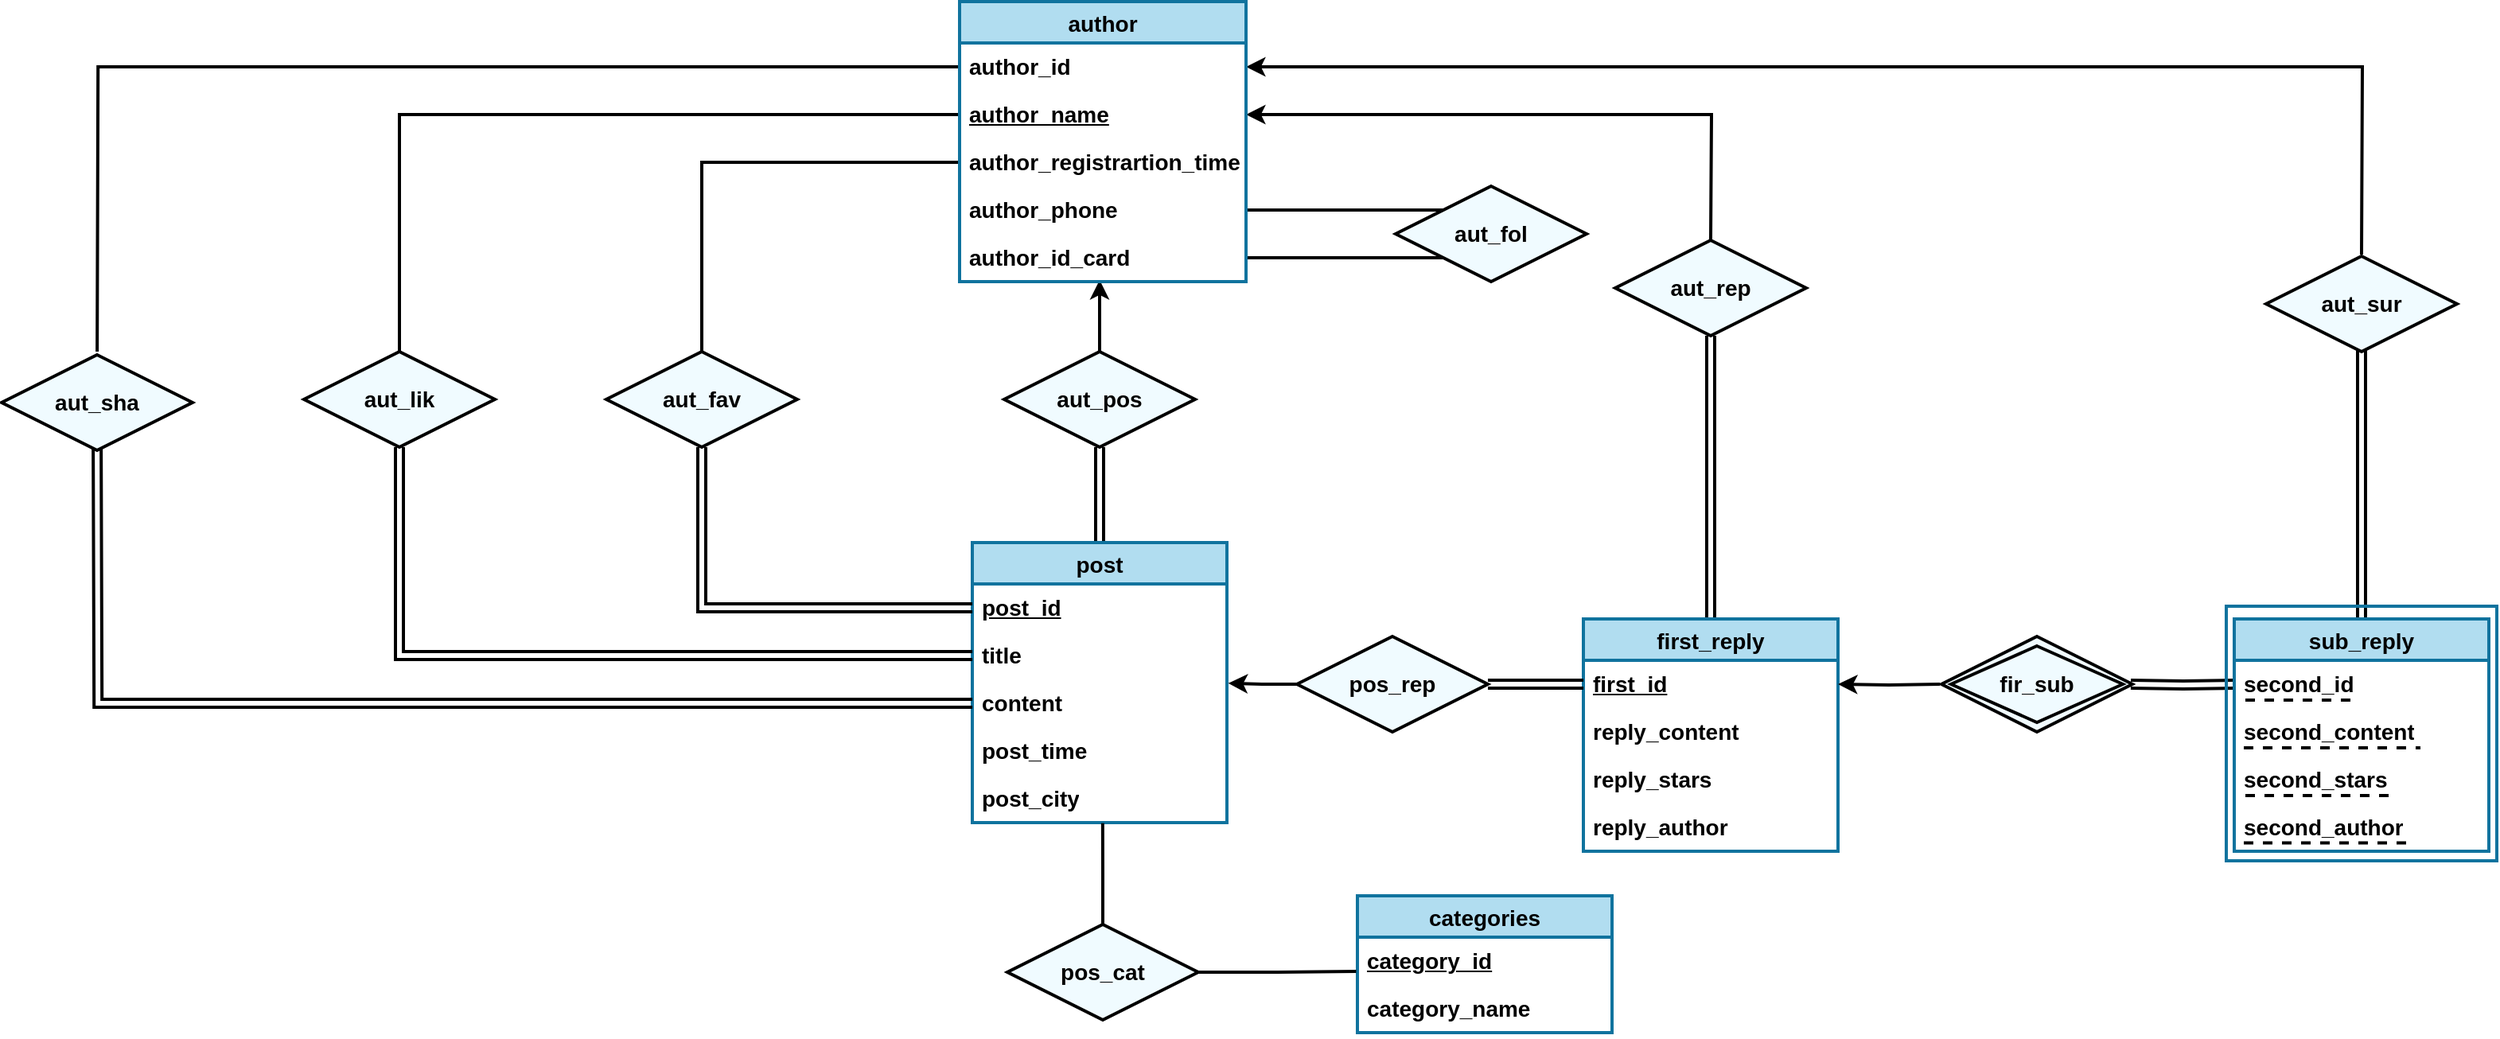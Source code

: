 <mxfile version="21.2.1" type="device">
  <diagram id="R2lEEEUBdFMjLlhIrx00" name="Page-1">
    <mxGraphModel dx="699" dy="368" grid="0" gridSize="10" guides="1" tooltips="1" connect="1" arrows="1" fold="1" page="1" pageScale="1" pageWidth="1654" pageHeight="1169" background="none" math="0" shadow="0" extFonts="Permanent Marker^https://fonts.googleapis.com/css?family=Permanent+Marker">
      <root>
        <mxCell id="0" />
        <mxCell id="1" parent="0" />
        <mxCell id="TJj4BuZzhcZqVVcRP8aC-71" style="edgeStyle=orthogonalEdgeStyle;shape=link;rounded=0;orthogonalLoop=1;jettySize=auto;html=1;entryX=0.5;entryY=1;entryDx=0;entryDy=0;labelBackgroundColor=default;strokeColor=default;fontFamily=Helvetica;fontSize=14;fontColor=default;endArrow=none;endFill=0;strokeWidth=2;fontStyle=1" parent="1" source="TJj4BuZzhcZqVVcRP8aC-58" target="TJj4BuZzhcZqVVcRP8aC-66" edge="1">
          <mxGeometry relative="1" as="geometry" />
        </mxCell>
        <mxCell id="TJj4BuZzhcZqVVcRP8aC-58" value="post" style="swimlane;fontStyle=1;childLayout=stackLayout;horizontal=1;startSize=26;horizontalStack=0;resizeParent=1;resizeParentMax=0;resizeLast=0;collapsible=1;marginBottom=0;align=center;fontSize=14;fillStyle=auto;swimlaneLine=1;glass=0;shadow=0;rounded=0;fixDash=0;direction=east;strokeWidth=2;fillColor=#b1ddf0;strokeColor=#10739e;" parent="1" vertex="1">
          <mxGeometry x="652" y="470" width="160" height="176" as="geometry">
            <mxRectangle x="740" y="400" width="80" height="30" as="alternateBounds" />
          </mxGeometry>
        </mxCell>
        <mxCell id="TJj4BuZzhcZqVVcRP8aC-59" value="&lt;span style=&quot;font-size: 14px;&quot;&gt;post_id&lt;/span&gt;" style="text;strokeColor=none;fillColor=none;spacingLeft=4;spacingRight=4;overflow=hidden;rotatable=0;points=[[0,0.5],[1,0.5]];portConstraint=eastwest;fontSize=14;whiteSpace=wrap;html=1;fontStyle=5;strokeWidth=2;" parent="TJj4BuZzhcZqVVcRP8aC-58" vertex="1">
          <mxGeometry y="26" width="160" height="30" as="geometry" />
        </mxCell>
        <mxCell id="TJj4BuZzhcZqVVcRP8aC-60" value="title" style="text;strokeColor=none;fillColor=none;spacingLeft=4;spacingRight=4;overflow=hidden;rotatable=0;points=[[0,0.5],[1,0.5]];portConstraint=eastwest;fontSize=14;whiteSpace=wrap;html=1;fontStyle=1;strokeWidth=2;" parent="TJj4BuZzhcZqVVcRP8aC-58" vertex="1">
          <mxGeometry y="56" width="160" height="30" as="geometry" />
        </mxCell>
        <mxCell id="TJj4BuZzhcZqVVcRP8aC-61" value="content" style="text;strokeColor=none;fillColor=none;spacingLeft=4;spacingRight=4;overflow=hidden;rotatable=0;points=[[0,0.5],[1,0.5]];portConstraint=eastwest;fontSize=14;whiteSpace=wrap;html=1;strokeWidth=2;fontStyle=1" parent="TJj4BuZzhcZqVVcRP8aC-58" vertex="1">
          <mxGeometry y="86" width="160" height="30" as="geometry" />
        </mxCell>
        <mxCell id="TJj4BuZzhcZqVVcRP8aC-62" value="post_time" style="text;strokeColor=none;fillColor=none;spacingLeft=4;spacingRight=4;overflow=hidden;rotatable=0;points=[[0,0.5],[1,0.5]];portConstraint=eastwest;fontSize=14;whiteSpace=wrap;html=1;strokeWidth=2;fontStyle=1" parent="TJj4BuZzhcZqVVcRP8aC-58" vertex="1">
          <mxGeometry y="116" width="160" height="30" as="geometry" />
        </mxCell>
        <mxCell id="TJj4BuZzhcZqVVcRP8aC-63" value="post_city" style="text;strokeColor=none;fillColor=none;spacingLeft=4;spacingRight=4;overflow=hidden;rotatable=0;points=[[0,0.5],[1,0.5]];portConstraint=eastwest;fontSize=14;whiteSpace=wrap;html=1;strokeWidth=2;fontStyle=1" parent="TJj4BuZzhcZqVVcRP8aC-58" vertex="1">
          <mxGeometry y="146" width="160" height="30" as="geometry" />
        </mxCell>
        <mxCell id="TJj4BuZzhcZqVVcRP8aC-70" style="edgeStyle=orthogonalEdgeStyle;shape=connector;rounded=0;orthogonalLoop=1;jettySize=auto;html=1;labelBackgroundColor=default;strokeColor=default;fontFamily=Helvetica;fontSize=14;fontColor=default;endArrow=classic;strokeWidth=2;fontStyle=1" parent="1" source="TJj4BuZzhcZqVVcRP8aC-66" edge="1">
          <mxGeometry relative="1" as="geometry">
            <mxPoint x="732" y="305" as="targetPoint" />
          </mxGeometry>
        </mxCell>
        <mxCell id="TJj4BuZzhcZqVVcRP8aC-66" value="aut_pos" style="shape=rhombus;perimeter=rhombusPerimeter;whiteSpace=wrap;html=1;align=center;strokeWidth=2;fontSize=14;fontStyle=1;fillColor=#F0FBFF;" parent="1" vertex="1">
          <mxGeometry x="672" y="350" width="120" height="60" as="geometry" />
        </mxCell>
        <mxCell id="TJj4BuZzhcZqVVcRP8aC-72" value="categories" style="swimlane;fontStyle=1;childLayout=stackLayout;horizontal=1;startSize=26;horizontalStack=0;resizeParent=1;resizeParentMax=0;resizeLast=0;collapsible=1;marginBottom=0;align=center;fontSize=14;strokeWidth=2;fillColor=#b1ddf0;strokeColor=#10739e;" parent="1" vertex="1">
          <mxGeometry x="894" y="692" width="160" height="86" as="geometry" />
        </mxCell>
        <mxCell id="TJj4BuZzhcZqVVcRP8aC-73" value="&lt;u style=&quot;font-size: 14px;&quot;&gt;category_id&lt;/u&gt;" style="text;strokeColor=none;fillColor=none;spacingLeft=4;spacingRight=4;overflow=hidden;rotatable=0;points=[[0,0.5],[1,0.5]];portConstraint=eastwest;fontSize=14;whiteSpace=wrap;html=1;fontStyle=1;strokeWidth=2;" parent="TJj4BuZzhcZqVVcRP8aC-72" vertex="1">
          <mxGeometry y="26" width="160" height="30" as="geometry" />
        </mxCell>
        <mxCell id="TJj4BuZzhcZqVVcRP8aC-74" value="category_name" style="text;strokeColor=none;fillColor=none;spacingLeft=4;spacingRight=4;overflow=hidden;rotatable=0;points=[[0,0.5],[1,0.5]];portConstraint=eastwest;fontSize=14;whiteSpace=wrap;html=1;strokeWidth=2;fontStyle=1" parent="TJj4BuZzhcZqVVcRP8aC-72" vertex="1">
          <mxGeometry y="56" width="160" height="30" as="geometry" />
        </mxCell>
        <mxCell id="e0K9_U_sGP0jVdVus5Va-16" style="edgeStyle=orthogonalEdgeStyle;rounded=0;orthogonalLoop=1;jettySize=auto;html=1;entryX=0.512;entryY=1.013;entryDx=0;entryDy=0;entryPerimeter=0;endArrow=none;endFill=0;strokeWidth=2;fontSize=14;fontStyle=1" parent="1" source="TJj4BuZzhcZqVVcRP8aC-81" target="TJj4BuZzhcZqVVcRP8aC-63" edge="1">
          <mxGeometry relative="1" as="geometry">
            <mxPoint x="734" y="660" as="targetPoint" />
          </mxGeometry>
        </mxCell>
        <mxCell id="e0K9_U_sGP0jVdVus5Va-17" style="edgeStyle=orthogonalEdgeStyle;rounded=0;orthogonalLoop=1;jettySize=auto;html=1;entryX=-0.005;entryY=0.715;entryDx=0;entryDy=0;entryPerimeter=0;endArrow=none;endFill=0;strokeWidth=2;fontSize=14;fontStyle=1" parent="1" source="TJj4BuZzhcZqVVcRP8aC-81" target="TJj4BuZzhcZqVVcRP8aC-73" edge="1">
          <mxGeometry relative="1" as="geometry" />
        </mxCell>
        <mxCell id="TJj4BuZzhcZqVVcRP8aC-81" value="pos_cat" style="shape=rhombus;perimeter=rhombusPerimeter;whiteSpace=wrap;html=1;align=center;strokeWidth=2;fontSize=14;fontStyle=1;fillColor=#F0FBFF;" parent="1" vertex="1">
          <mxGeometry x="674" y="710" width="120" height="60" as="geometry" />
        </mxCell>
        <mxCell id="e0K9_U_sGP0jVdVus5Va-12" style="edgeStyle=orthogonalEdgeStyle;rounded=0;orthogonalLoop=1;jettySize=auto;html=1;entryX=0.5;entryY=1;entryDx=0;entryDy=0;shape=link;strokeWidth=2;fontSize=14;fontStyle=1" parent="1" source="TJj4BuZzhcZqVVcRP8aC-145" edge="1">
          <mxGeometry relative="1" as="geometry">
            <mxPoint x="1116" y="340" as="targetPoint" />
          </mxGeometry>
        </mxCell>
        <mxCell id="TJj4BuZzhcZqVVcRP8aC-145" value="first_reply" style="swimlane;fontStyle=1;childLayout=stackLayout;horizontal=1;startSize=26;horizontalStack=0;resizeParent=1;resizeParentMax=0;resizeLast=0;collapsible=1;marginBottom=0;align=center;fontSize=14;fillStyle=auto;swimlaneLine=1;glass=0;shadow=0;rounded=0;fixDash=0;direction=east;strokeWidth=2;fillColor=#b1ddf0;strokeColor=#10739e;" parent="1" vertex="1">
          <mxGeometry x="1036" y="518" width="160" height="146" as="geometry">
            <mxRectangle x="740" y="400" width="80" height="30" as="alternateBounds" />
          </mxGeometry>
        </mxCell>
        <mxCell id="TJj4BuZzhcZqVVcRP8aC-148" value="first_id" style="text;strokeColor=none;fillColor=none;spacingLeft=4;spacingRight=4;overflow=hidden;rotatable=0;points=[[0,0.5],[1,0.5]];portConstraint=eastwest;fontSize=14;whiteSpace=wrap;html=1;fontStyle=5;strokeWidth=2;" parent="TJj4BuZzhcZqVVcRP8aC-145" vertex="1">
          <mxGeometry y="26" width="160" height="30" as="geometry" />
        </mxCell>
        <mxCell id="TJj4BuZzhcZqVVcRP8aC-150" value="reply_content" style="text;strokeColor=none;fillColor=none;spacingLeft=4;spacingRight=4;overflow=hidden;rotatable=0;points=[[0,0.5],[1,0.5]];portConstraint=eastwest;fontSize=14;whiteSpace=wrap;html=1;strokeWidth=2;fontStyle=1" parent="TJj4BuZzhcZqVVcRP8aC-145" vertex="1">
          <mxGeometry y="56" width="160" height="30" as="geometry" />
        </mxCell>
        <mxCell id="TJj4BuZzhcZqVVcRP8aC-151" value="reply_stars" style="text;strokeColor=none;fillColor=none;spacingLeft=4;spacingRight=4;overflow=hidden;rotatable=0;points=[[0,0.5],[1,0.5]];portConstraint=eastwest;fontSize=14;whiteSpace=wrap;html=1;strokeWidth=2;fontStyle=1" parent="TJj4BuZzhcZqVVcRP8aC-145" vertex="1">
          <mxGeometry y="86" width="160" height="30" as="geometry" />
        </mxCell>
        <mxCell id="TJj4BuZzhcZqVVcRP8aC-152" value="reply_author" style="text;strokeColor=none;fillColor=none;spacingLeft=4;spacingRight=4;overflow=hidden;rotatable=0;points=[[0,0.5],[1,0.5]];portConstraint=eastwest;fontSize=14;whiteSpace=wrap;html=1;strokeWidth=2;fontStyle=1" parent="TJj4BuZzhcZqVVcRP8aC-145" vertex="1">
          <mxGeometry y="116" width="160" height="30" as="geometry" />
        </mxCell>
        <mxCell id="e0K9_U_sGP0jVdVus5Va-13" style="edgeStyle=orthogonalEdgeStyle;rounded=0;orthogonalLoop=1;jettySize=auto;html=1;entryX=0.5;entryY=1;entryDx=0;entryDy=0;shape=link;strokeWidth=2;fontSize=14;fontStyle=1" parent="1" source="TJj4BuZzhcZqVVcRP8aC-153" edge="1">
          <mxGeometry relative="1" as="geometry">
            <mxPoint x="1525" y="349" as="targetPoint" />
          </mxGeometry>
        </mxCell>
        <mxCell id="e0K9_U_sGP0jVdVus5Va-6" style="edgeStyle=orthogonalEdgeStyle;rounded=0;orthogonalLoop=1;jettySize=auto;html=1;exitX=1;exitY=0.5;exitDx=0;exitDy=0;endArrow=classic;endFill=1;shape=link;strokeWidth=2;fontSize=14;fontStyle=1" parent="1" source="TJj4BuZzhcZqVVcRP8aC-159" target="TJj4BuZzhcZqVVcRP8aC-148" edge="1">
          <mxGeometry relative="1" as="geometry" />
        </mxCell>
        <mxCell id="e0K9_U_sGP0jVdVus5Va-7" style="edgeStyle=orthogonalEdgeStyle;rounded=0;orthogonalLoop=1;jettySize=auto;html=1;exitX=0;exitY=0.5;exitDx=0;exitDy=0;entryX=1.005;entryY=0.081;entryDx=0;entryDy=0;entryPerimeter=0;endArrow=classic;endFill=1;startArrow=none;startFill=0;strokeWidth=2;fontSize=14;fontStyle=1" parent="1" source="TJj4BuZzhcZqVVcRP8aC-159" target="TJj4BuZzhcZqVVcRP8aC-61" edge="1">
          <mxGeometry relative="1" as="geometry">
            <mxPoint x="820" y="559.348" as="targetPoint" />
          </mxGeometry>
        </mxCell>
        <mxCell id="TJj4BuZzhcZqVVcRP8aC-159" value="pos_rep" style="shape=rhombus;perimeter=rhombusPerimeter;whiteSpace=wrap;html=1;align=center;strokeWidth=2;fontSize=14;fontStyle=1;fillColor=#F0FBFF;" parent="1" vertex="1">
          <mxGeometry x="856" y="529" width="120" height="60" as="geometry" />
        </mxCell>
        <mxCell id="e0K9_U_sGP0jVdVus5Va-3" style="edgeStyle=orthogonalEdgeStyle;rounded=0;orthogonalLoop=1;jettySize=auto;html=1;exitX=1;exitY=0.5;exitDx=0;exitDy=0;shape=link;strokeWidth=2;fontSize=14;fontStyle=1" parent="1" target="TJj4BuZzhcZqVVcRP8aC-154" edge="1">
          <mxGeometry relative="1" as="geometry">
            <mxPoint x="1380" y="559" as="sourcePoint" />
          </mxGeometry>
        </mxCell>
        <mxCell id="e0K9_U_sGP0jVdVus5Va-8" style="edgeStyle=orthogonalEdgeStyle;rounded=0;orthogonalLoop=1;jettySize=auto;html=1;exitX=0;exitY=0.5;exitDx=0;exitDy=0;strokeWidth=2;fontSize=14;fontStyle=1" parent="1" target="TJj4BuZzhcZqVVcRP8aC-148" edge="1">
          <mxGeometry relative="1" as="geometry">
            <mxPoint x="1260" y="559" as="sourcePoint" />
          </mxGeometry>
        </mxCell>
        <mxCell id="n1rgnUxkbgNFh2ybbX47-4" style="edgeStyle=orthogonalEdgeStyle;shape=connector;rounded=0;orthogonalLoop=1;jettySize=auto;html=1;labelBackgroundColor=default;strokeColor=default;fontFamily=Helvetica;fontSize=14;fontColor=default;endArrow=none;startSize=26;endFill=0;strokeWidth=2;fontStyle=1" parent="1" target="TJj4BuZzhcZqVVcRP8aC-28" edge="1">
          <mxGeometry relative="1" as="geometry">
            <mxPoint x="102.059" y="350.029" as="sourcePoint" />
          </mxGeometry>
        </mxCell>
        <mxCell id="n1rgnUxkbgNFh2ybbX47-9" style="edgeStyle=orthogonalEdgeStyle;shape=link;rounded=0;orthogonalLoop=1;jettySize=auto;html=1;labelBackgroundColor=default;strokeColor=default;fontFamily=Helvetica;fontSize=14;fontColor=default;endArrow=none;endFill=0;strokeWidth=2;fontStyle=1" parent="1" target="TJj4BuZzhcZqVVcRP8aC-61" edge="1">
          <mxGeometry relative="1" as="geometry">
            <mxPoint x="102.059" y="409.971" as="sourcePoint" />
          </mxGeometry>
        </mxCell>
        <mxCell id="n1rgnUxkbgNFh2ybbX47-1" value="aut_sha" style="shape=rhombus;perimeter=rhombusPerimeter;whiteSpace=wrap;html=1;align=center;fontSize=14;fontStyle=1;strokeWidth=2;fillColor=#F0FBFF;" parent="1" vertex="1">
          <mxGeometry x="42" y="352" width="120" height="60" as="geometry" />
        </mxCell>
        <mxCell id="n1rgnUxkbgNFh2ybbX47-5" style="edgeStyle=orthogonalEdgeStyle;shape=connector;rounded=0;orthogonalLoop=1;jettySize=auto;html=1;labelBackgroundColor=default;strokeColor=default;fontFamily=Helvetica;fontSize=14;fontColor=default;endArrow=none;startSize=26;endFill=0;strokeWidth=2;fontStyle=1" parent="1" source="n1rgnUxkbgNFh2ybbX47-2" target="TJj4BuZzhcZqVVcRP8aC-29" edge="1">
          <mxGeometry relative="1" as="geometry" />
        </mxCell>
        <mxCell id="n1rgnUxkbgNFh2ybbX47-8" style="edgeStyle=orthogonalEdgeStyle;shape=link;rounded=0;orthogonalLoop=1;jettySize=auto;html=1;labelBackgroundColor=default;strokeColor=default;fontFamily=Helvetica;fontSize=14;fontColor=default;endArrow=none;endFill=0;entryX=0;entryY=0.5;entryDx=0;entryDy=0;strokeWidth=2;fontStyle=1" parent="1" source="n1rgnUxkbgNFh2ybbX47-2" target="TJj4BuZzhcZqVVcRP8aC-60" edge="1">
          <mxGeometry relative="1" as="geometry" />
        </mxCell>
        <mxCell id="n1rgnUxkbgNFh2ybbX47-2" value="aut_lik" style="shape=rhombus;perimeter=rhombusPerimeter;whiteSpace=wrap;html=1;align=center;strokeWidth=2;fontSize=14;fontStyle=1;fillColor=#F0FBFF;" parent="1" vertex="1">
          <mxGeometry x="232" y="350" width="120" height="60" as="geometry" />
        </mxCell>
        <mxCell id="n1rgnUxkbgNFh2ybbX47-6" style="edgeStyle=orthogonalEdgeStyle;shape=connector;rounded=0;orthogonalLoop=1;jettySize=auto;html=1;labelBackgroundColor=default;strokeColor=default;fontFamily=Helvetica;fontSize=14;fontColor=default;endArrow=none;startSize=26;endFill=0;strokeWidth=2;fontStyle=1" parent="1" source="n1rgnUxkbgNFh2ybbX47-3" target="TJj4BuZzhcZqVVcRP8aC-30" edge="1">
          <mxGeometry relative="1" as="geometry" />
        </mxCell>
        <mxCell id="n1rgnUxkbgNFh2ybbX47-7" style="edgeStyle=orthogonalEdgeStyle;shape=link;rounded=0;orthogonalLoop=1;jettySize=auto;html=1;labelBackgroundColor=default;strokeColor=default;fontFamily=Helvetica;fontSize=14;fontColor=default;endArrow=none;endFill=0;strokeWidth=2;fontStyle=1" parent="1" source="n1rgnUxkbgNFh2ybbX47-3" target="TJj4BuZzhcZqVVcRP8aC-59" edge="1">
          <mxGeometry relative="1" as="geometry" />
        </mxCell>
        <mxCell id="n1rgnUxkbgNFh2ybbX47-3" value="aut_fav" style="shape=rhombus;perimeter=rhombusPerimeter;whiteSpace=wrap;html=1;align=center;strokeWidth=2;fontSize=14;fontStyle=1;fillColor=#F0FBFF;" parent="1" vertex="1">
          <mxGeometry x="422" y="350" width="120" height="60" as="geometry" />
        </mxCell>
        <mxCell id="e0K9_U_sGP0jVdVus5Va-14" style="edgeStyle=orthogonalEdgeStyle;rounded=0;orthogonalLoop=1;jettySize=auto;html=1;strokeWidth=2;fontSize=14;fontStyle=1" parent="1" target="TJj4BuZzhcZqVVcRP8aC-29" edge="1">
          <mxGeometry relative="1" as="geometry">
            <mxPoint x="1116" y="280" as="sourcePoint" />
          </mxGeometry>
        </mxCell>
        <mxCell id="e0K9_U_sGP0jVdVus5Va-15" style="edgeStyle=orthogonalEdgeStyle;rounded=0;orthogonalLoop=1;jettySize=auto;html=1;strokeWidth=2;fontSize=14;fontStyle=1" parent="1" target="TJj4BuZzhcZqVVcRP8aC-28" edge="1">
          <mxGeometry relative="1" as="geometry">
            <mxPoint x="1525" y="289" as="sourcePoint" />
          </mxGeometry>
        </mxCell>
        <mxCell id="e0K9_U_sGP0jVdVus5Va-18" value="aut_rep" style="shape=rhombus;perimeter=rhombusPerimeter;whiteSpace=wrap;html=1;align=center;strokeWidth=2;fontSize=14;fontStyle=1;fillColor=#F0FBFF;" parent="1" vertex="1">
          <mxGeometry x="1056" y="280" width="120" height="60" as="geometry" />
        </mxCell>
        <mxCell id="e0K9_U_sGP0jVdVus5Va-19" value="aut_sur" style="shape=rhombus;perimeter=rhombusPerimeter;whiteSpace=wrap;html=1;align=center;strokeWidth=2;fontSize=14;fontStyle=1;fillColor=#F0FBFF;" parent="1" vertex="1">
          <mxGeometry x="1465" y="290" width="120" height="60" as="geometry" />
        </mxCell>
        <mxCell id="e0K9_U_sGP0jVdVus5Va-27" style="edgeStyle=orthogonalEdgeStyle;rounded=0;orthogonalLoop=1;jettySize=auto;html=1;exitX=0;exitY=0;exitDx=0;exitDy=0;entryX=1;entryY=0.5;entryDx=0;entryDy=0;endArrow=none;endFill=0;strokeWidth=2;fontSize=14;fontStyle=1" parent="1" source="e0K9_U_sGP0jVdVus5Va-26" target="TJj4BuZzhcZqVVcRP8aC-31" edge="1">
          <mxGeometry relative="1" as="geometry" />
        </mxCell>
        <mxCell id="e0K9_U_sGP0jVdVus5Va-28" style="edgeStyle=orthogonalEdgeStyle;rounded=0;orthogonalLoop=1;jettySize=auto;html=1;exitX=0;exitY=1;exitDx=0;exitDy=0;entryX=1;entryY=0.5;entryDx=0;entryDy=0;endArrow=none;endFill=0;strokeWidth=2;fontSize=14;fontStyle=1" parent="1" source="e0K9_U_sGP0jVdVus5Va-26" target="TJj4BuZzhcZqVVcRP8aC-32" edge="1">
          <mxGeometry relative="1" as="geometry" />
        </mxCell>
        <mxCell id="e0K9_U_sGP0jVdVus5Va-26" value="aut_fol" style="shape=rhombus;perimeter=rhombusPerimeter;whiteSpace=wrap;html=1;align=center;strokeWidth=2;fontSize=14;fontStyle=1;fillColor=#F0FBFF;" parent="1" vertex="1">
          <mxGeometry x="918" y="246" width="120" height="60" as="geometry" />
        </mxCell>
        <mxCell id="e0K9_U_sGP0jVdVus5Va-32" value="" style="group;strokeWidth=2;fontSize=14;fontStyle=1;fillColor=none;strokeColor=#10739e;" parent="1" vertex="1" connectable="0">
          <mxGeometry x="1440" y="510" width="170" height="160" as="geometry" />
        </mxCell>
        <mxCell id="e0K9_U_sGP0jVdVus5Va-31" value="" style="whiteSpace=wrap;html=1;aspect=fixed;strokeWidth=2;fontSize=14;fontStyle=1;fillColor=none;strokeColor=#10739e;" parent="e0K9_U_sGP0jVdVus5Va-32" vertex="1">
          <mxGeometry width="170" height="160" as="geometry" />
        </mxCell>
        <mxCell id="TJj4BuZzhcZqVVcRP8aC-153" value="sub_reply" style="swimlane;fontStyle=1;childLayout=stackLayout;horizontal=1;startSize=26;horizontalStack=0;resizeParent=1;resizeParentMax=0;resizeLast=0;collapsible=1;marginBottom=0;align=center;fontSize=14;fillStyle=auto;swimlaneLine=1;glass=0;shadow=0;rounded=0;fixDash=0;direction=east;strokeWidth=2;fillColor=#b1ddf0;strokeColor=#10739e;" parent="e0K9_U_sGP0jVdVus5Va-32" vertex="1">
          <mxGeometry x="5" y="8" width="160" height="146" as="geometry">
            <mxRectangle x="740" y="400" width="80" height="30" as="alternateBounds" />
          </mxGeometry>
        </mxCell>
        <mxCell id="TJj4BuZzhcZqVVcRP8aC-154" value="second_id" style="text;strokeColor=none;fillColor=none;spacingLeft=4;spacingRight=4;overflow=hidden;rotatable=0;points=[[0,0.5],[1,0.5]];portConstraint=eastwest;fontSize=14;whiteSpace=wrap;html=1;fontStyle=1;strokeWidth=2;" parent="TJj4BuZzhcZqVVcRP8aC-153" vertex="1">
          <mxGeometry y="26" width="160" height="30" as="geometry" />
        </mxCell>
        <mxCell id="e0K9_U_sGP0jVdVus5Va-34" value="" style="endArrow=none;html=1;rounded=0;labelBackgroundColor=default;strokeColor=default;fontFamily=Helvetica;fontSize=14;fontColor=default;startSize=26;shape=connector;strokeWidth=2;fontStyle=1;dashed=1;" parent="TJj4BuZzhcZqVVcRP8aC-153" edge="1">
          <mxGeometry relative="1" as="geometry">
            <mxPoint x="7" y="51" as="sourcePoint" />
            <mxPoint x="76" y="51" as="targetPoint" />
          </mxGeometry>
        </mxCell>
        <mxCell id="TJj4BuZzhcZqVVcRP8aC-156" value="second_content" style="text;strokeColor=none;fillColor=none;spacingLeft=4;spacingRight=4;overflow=hidden;rotatable=0;points=[[0,0.5],[1,0.5]];portConstraint=eastwest;fontSize=14;whiteSpace=wrap;html=1;strokeWidth=2;fontStyle=1" parent="TJj4BuZzhcZqVVcRP8aC-153" vertex="1">
          <mxGeometry y="56" width="160" height="30" as="geometry" />
        </mxCell>
        <mxCell id="e0K9_U_sGP0jVdVus5Va-40" value="" style="endArrow=none;html=1;rounded=0;labelBackgroundColor=default;strokeColor=default;fontFamily=Helvetica;fontSize=14;fontColor=default;startSize=26;shape=connector;strokeWidth=2;fontStyle=1;dashed=1;" parent="TJj4BuZzhcZqVVcRP8aC-153" edge="1">
          <mxGeometry relative="1" as="geometry">
            <mxPoint x="6" y="81" as="sourcePoint" />
            <mxPoint x="117" y="81" as="targetPoint" />
          </mxGeometry>
        </mxCell>
        <mxCell id="TJj4BuZzhcZqVVcRP8aC-157" value="second_stars" style="text;strokeColor=none;fillColor=none;spacingLeft=4;spacingRight=4;overflow=hidden;rotatable=0;points=[[0,0.5],[1,0.5]];portConstraint=eastwest;fontSize=14;whiteSpace=wrap;html=1;strokeWidth=2;fontStyle=1" parent="TJj4BuZzhcZqVVcRP8aC-153" vertex="1">
          <mxGeometry y="86" width="160" height="30" as="geometry" />
        </mxCell>
        <mxCell id="e0K9_U_sGP0jVdVus5Va-37" value="" style="endArrow=none;html=1;rounded=0;labelBackgroundColor=default;strokeColor=default;fontFamily=Helvetica;fontSize=14;fontColor=default;startSize=26;shape=connector;strokeWidth=2;fontStyle=1;dashed=1;" parent="TJj4BuZzhcZqVVcRP8aC-153" edge="1">
          <mxGeometry relative="1" as="geometry">
            <mxPoint x="7" y="111" as="sourcePoint" />
            <mxPoint x="99" y="111" as="targetPoint" />
          </mxGeometry>
        </mxCell>
        <mxCell id="TJj4BuZzhcZqVVcRP8aC-158" value="second_author" style="text;strokeColor=none;fillColor=none;spacingLeft=4;spacingRight=4;overflow=hidden;rotatable=0;points=[[0,0.5],[1,0.5]];portConstraint=eastwest;fontSize=14;whiteSpace=wrap;html=1;strokeWidth=2;fontStyle=1" parent="TJj4BuZzhcZqVVcRP8aC-153" vertex="1">
          <mxGeometry y="116" width="160" height="30" as="geometry" />
        </mxCell>
        <mxCell id="e0K9_U_sGP0jVdVus5Va-38" value="" style="endArrow=none;html=1;rounded=0;labelBackgroundColor=default;strokeColor=default;fontFamily=Helvetica;fontSize=14;fontColor=default;startSize=26;shape=connector;strokeWidth=2;fontStyle=1;dashed=1;" parent="TJj4BuZzhcZqVVcRP8aC-153" edge="1">
          <mxGeometry relative="1" as="geometry">
            <mxPoint x="6" y="140.8" as="sourcePoint" />
            <mxPoint x="110" y="140.8" as="targetPoint" />
          </mxGeometry>
        </mxCell>
        <mxCell id="e0K9_U_sGP0jVdVus5Va-33" value="fir_sub" style="shape=rhombus;double=1;perimeter=rhombusPerimeter;whiteSpace=wrap;html=1;align=center;strokeWidth=2;fontSize=14;fontStyle=1;fillColor=#F0FBFF;" parent="1" vertex="1">
          <mxGeometry x="1261" y="529" width="120" height="60" as="geometry" />
        </mxCell>
        <mxCell id="TJj4BuZzhcZqVVcRP8aC-27" value="author" style="swimlane;fontStyle=1;childLayout=stackLayout;horizontal=1;startSize=26;horizontalStack=0;resizeParent=1;resizeParentMax=0;resizeLast=0;collapsible=1;marginBottom=0;align=center;fontSize=14;strokeWidth=2;fillColor=#b1ddf0;strokeColor=#10739e;" parent="1" vertex="1">
          <mxGeometry x="644" y="130" width="180" height="176" as="geometry">
            <mxRectangle x="450" y="280" width="80" height="30" as="alternateBounds" />
          </mxGeometry>
        </mxCell>
        <mxCell id="TJj4BuZzhcZqVVcRP8aC-28" value="&lt;span style=&quot;font-size: 14px;&quot;&gt;author_id&lt;/span&gt;" style="text;strokeColor=none;fillColor=none;spacingLeft=4;spacingRight=4;overflow=hidden;rotatable=0;points=[[0,0.5],[1,0.5]];portConstraint=eastwest;fontSize=14;whiteSpace=wrap;html=1;fontStyle=1;strokeWidth=2;" parent="TJj4BuZzhcZqVVcRP8aC-27" vertex="1">
          <mxGeometry y="26" width="180" height="30" as="geometry" />
        </mxCell>
        <mxCell id="TJj4BuZzhcZqVVcRP8aC-29" value="author_name" style="text;strokeColor=none;fillColor=none;spacingLeft=4;spacingRight=4;overflow=hidden;rotatable=0;points=[[0,0.5],[1,0.5]];portConstraint=eastwest;fontSize=14;whiteSpace=wrap;html=1;fontStyle=5;strokeWidth=2;" parent="TJj4BuZzhcZqVVcRP8aC-27" vertex="1">
          <mxGeometry y="56" width="180" height="30" as="geometry" />
        </mxCell>
        <mxCell id="TJj4BuZzhcZqVVcRP8aC-30" value="author_registrartion_time" style="text;strokeColor=none;fillColor=none;spacingLeft=4;spacingRight=4;overflow=hidden;rotatable=0;points=[[0,0.5],[1,0.5]];portConstraint=eastwest;fontSize=14;whiteSpace=wrap;html=1;strokeWidth=2;fontStyle=1;verticalAlign=middle;" parent="TJj4BuZzhcZqVVcRP8aC-27" vertex="1">
          <mxGeometry y="86" width="180" height="30" as="geometry" />
        </mxCell>
        <mxCell id="TJj4BuZzhcZqVVcRP8aC-31" value="author_phone" style="text;strokeColor=none;fillColor=none;spacingLeft=4;spacingRight=4;overflow=hidden;rotatable=0;points=[[0,0.5],[1,0.5]];portConstraint=eastwest;fontSize=14;whiteSpace=wrap;html=1;strokeWidth=2;fontStyle=1" parent="TJj4BuZzhcZqVVcRP8aC-27" vertex="1">
          <mxGeometry y="116" width="180" height="30" as="geometry" />
        </mxCell>
        <mxCell id="TJj4BuZzhcZqVVcRP8aC-32" value="author_id_card" style="text;strokeColor=none;fillColor=none;spacingLeft=4;spacingRight=4;overflow=hidden;rotatable=0;points=[[0,0.5],[1,0.5]];portConstraint=eastwest;fontSize=14;whiteSpace=wrap;html=1;strokeWidth=2;fontStyle=1" parent="TJj4BuZzhcZqVVcRP8aC-27" vertex="1">
          <mxGeometry y="146" width="180" height="30" as="geometry" />
        </mxCell>
      </root>
    </mxGraphModel>
  </diagram>
</mxfile>
